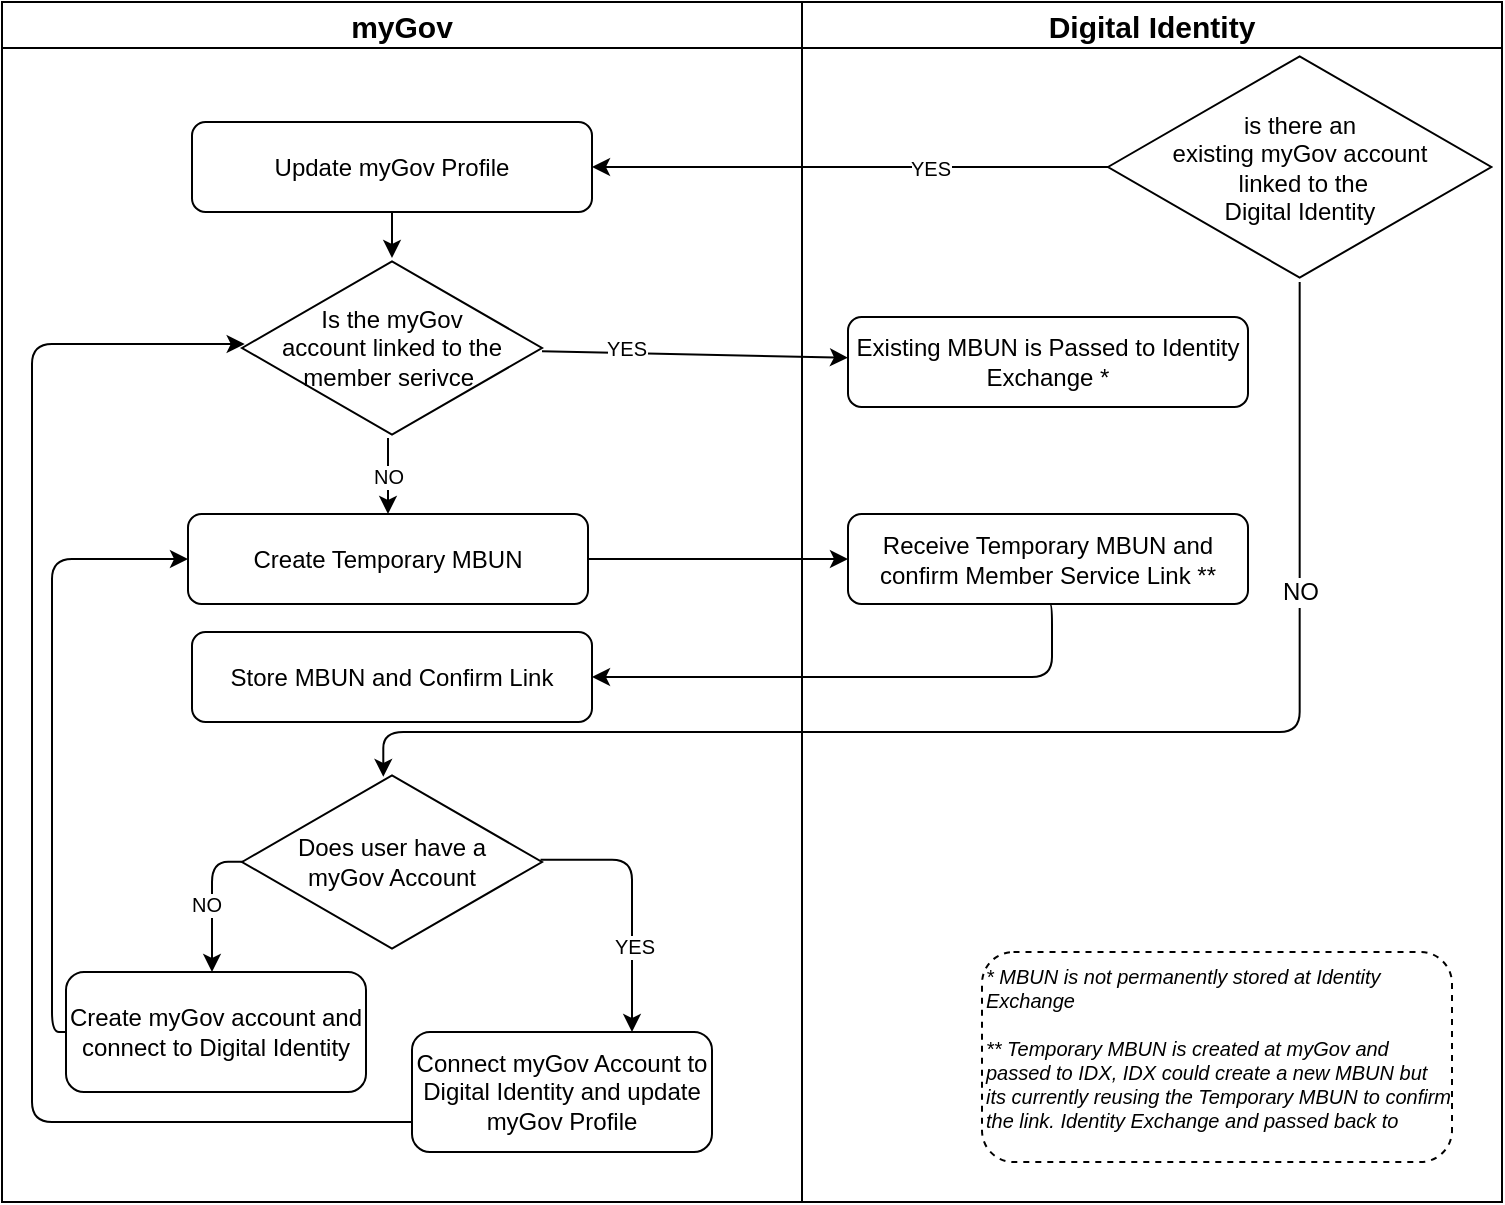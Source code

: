<mxfile pages="20">
    <diagram name="myGov-DI" id="14M0Y8m746JbzcvmuOFG">
        <mxGraphModel dx="1504" dy="856" grid="1" gridSize="10" guides="1" tooltips="1" connect="1" arrows="1" fold="1" page="1" pageScale="1" pageWidth="1169" pageHeight="827" math="0" shadow="0">
            <root>
                <mxCell id="vFd7RE8p-yk9YDAPaiBI-0"/>
                <mxCell id="vFd7RE8p-yk9YDAPaiBI-1" parent="vFd7RE8p-yk9YDAPaiBI-0"/>
                <mxCell id="r6UPKWucfZyaXqO34wC3-5" value="myGov" style="swimlane;whiteSpace=wrap;html=1;fontSize=15;" parent="vFd7RE8p-yk9YDAPaiBI-1" vertex="1">
                    <mxGeometry x="25" y="25" width="400" height="600" as="geometry"/>
                </mxCell>
                <mxCell id="ahPHH8DRMbLQYW9S1QM9-4" style="edgeStyle=none;html=1;fontSize=12;" parent="r6UPKWucfZyaXqO34wC3-5" source="r6UPKWucfZyaXqO34wC3-7" target="ahPHH8DRMbLQYW9S1QM9-1" edge="1">
                    <mxGeometry relative="1" as="geometry"/>
                </mxCell>
                <mxCell id="r6UPKWucfZyaXqO34wC3-7" value="Update myGov Profile" style="rounded=1;whiteSpace=wrap;html=1;" parent="r6UPKWucfZyaXqO34wC3-5" vertex="1">
                    <mxGeometry x="95" y="60" width="200" height="45" as="geometry"/>
                </mxCell>
                <mxCell id="ahPHH8DRMbLQYW9S1QM9-27" value="NO" style="edgeStyle=elbowEdgeStyle;html=1;entryX=0.5;entryY=0;entryDx=0;entryDy=0;fontSize=10;" parent="r6UPKWucfZyaXqO34wC3-5" source="ahPHH8DRMbLQYW9S1QM9-1" target="ahPHH8DRMbLQYW9S1QM9-6" edge="1">
                    <mxGeometry relative="1" as="geometry"/>
                </mxCell>
                <mxCell id="ahPHH8DRMbLQYW9S1QM9-1" value="Is the myGov &lt;br style=&quot;font-size: 12px;&quot;&gt;account linked to the member serivce&amp;nbsp;" style="html=1;whiteSpace=wrap;aspect=fixed;shape=isoRectangle;fontSize=12;" parent="r6UPKWucfZyaXqO34wC3-5" vertex="1">
                    <mxGeometry x="120" y="128" width="150" height="90" as="geometry"/>
                </mxCell>
                <mxCell id="ahPHH8DRMbLQYW9S1QM9-13" style="edgeStyle=elbowEdgeStyle;html=1;entryX=0.009;entryY=0.478;entryDx=0;entryDy=0;entryPerimeter=0;fontSize=12;exitX=0;exitY=0.75;exitDx=0;exitDy=0;noJump=1;elbow=vertical;" parent="r6UPKWucfZyaXqO34wC3-5" source="ahPHH8DRMbLQYW9S1QM9-8" target="ahPHH8DRMbLQYW9S1QM9-1" edge="1">
                    <mxGeometry relative="1" as="geometry">
                        <Array as="points">
                            <mxPoint x="15" y="375"/>
                            <mxPoint x="235" y="585"/>
                            <mxPoint x="55" y="385"/>
                            <mxPoint x="121" y="605"/>
                        </Array>
                    </mxGeometry>
                </mxCell>
                <mxCell id="ahPHH8DRMbLQYW9S1QM9-8" value="Connect myGov Account to Digital Identity and update myGov Profile" style="rounded=1;whiteSpace=wrap;html=1;" parent="r6UPKWucfZyaXqO34wC3-5" vertex="1">
                    <mxGeometry x="205" y="515" width="150" height="60" as="geometry"/>
                </mxCell>
                <mxCell id="ahPHH8DRMbLQYW9S1QM9-12" style="edgeStyle=elbowEdgeStyle;html=1;fontSize=12;elbow=vertical;exitX=0.008;exitY=0.498;exitDx=0;exitDy=0;exitPerimeter=0;" parent="r6UPKWucfZyaXqO34wC3-5" source="ahPHH8DRMbLQYW9S1QM9-9" edge="1">
                    <mxGeometry relative="1" as="geometry">
                        <mxPoint x="295" y="437.5" as="sourcePoint"/>
                        <mxPoint x="105" y="485" as="targetPoint"/>
                        <Array as="points">
                            <mxPoint x="105" y="430"/>
                        </Array>
                    </mxGeometry>
                </mxCell>
                <mxCell id="ahPHH8DRMbLQYW9S1QM9-28" value="NO" style="edgeLabel;html=1;align=center;verticalAlign=middle;resizable=0;points=[];fontSize=10;" parent="ahPHH8DRMbLQYW9S1QM9-12" vertex="1" connectable="0">
                    <mxGeometry x="0.037" y="-3" relative="1" as="geometry">
                        <mxPoint as="offset"/>
                    </mxGeometry>
                </mxCell>
                <mxCell id="ahPHH8DRMbLQYW9S1QM9-26" style="edgeStyle=elbowEdgeStyle;html=1;fontSize=10;exitX=0.995;exitY=0.487;exitDx=0;exitDy=0;exitPerimeter=0;" parent="r6UPKWucfZyaXqO34wC3-5" source="ahPHH8DRMbLQYW9S1QM9-9" target="ahPHH8DRMbLQYW9S1QM9-8" edge="1">
                    <mxGeometry relative="1" as="geometry">
                        <Array as="points">
                            <mxPoint x="315" y="465"/>
                        </Array>
                    </mxGeometry>
                </mxCell>
                <mxCell id="ahPHH8DRMbLQYW9S1QM9-29" value="YES" style="edgeLabel;html=1;align=center;verticalAlign=middle;resizable=0;points=[];fontSize=10;" parent="ahPHH8DRMbLQYW9S1QM9-26" vertex="1" connectable="0">
                    <mxGeometry x="0.343" y="1" relative="1" as="geometry">
                        <mxPoint as="offset"/>
                    </mxGeometry>
                </mxCell>
                <mxCell id="ahPHH8DRMbLQYW9S1QM9-9" value="Does user have a &lt;br&gt;myGov Account" style="html=1;whiteSpace=wrap;aspect=fixed;shape=isoRectangle;fontSize=12;" parent="r6UPKWucfZyaXqO34wC3-5" vertex="1">
                    <mxGeometry x="120" y="385" width="150" height="90" as="geometry"/>
                </mxCell>
                <mxCell id="ahPHH8DRMbLQYW9S1QM9-25" style="edgeStyle=elbowEdgeStyle;elbow=vertical;html=1;entryX=0;entryY=0.5;entryDx=0;entryDy=0;fontSize=10;exitX=0;exitY=0.5;exitDx=0;exitDy=0;" parent="r6UPKWucfZyaXqO34wC3-5" source="ahPHH8DRMbLQYW9S1QM9-10" target="ahPHH8DRMbLQYW9S1QM9-6" edge="1">
                    <mxGeometry relative="1" as="geometry">
                        <Array as="points">
                            <mxPoint x="25" y="445"/>
                            <mxPoint x="65" y="365"/>
                            <mxPoint x="165" y="275"/>
                        </Array>
                    </mxGeometry>
                </mxCell>
                <mxCell id="ahPHH8DRMbLQYW9S1QM9-10" value="Create myGov account and connect to Digital Identity" style="rounded=1;whiteSpace=wrap;html=1;" parent="r6UPKWucfZyaXqO34wC3-5" vertex="1">
                    <mxGeometry x="32" y="485" width="150" height="60" as="geometry"/>
                </mxCell>
                <mxCell id="ahPHH8DRMbLQYW9S1QM9-6" value="Create Temporary MBUN" style="rounded=1;whiteSpace=wrap;html=1;" parent="r6UPKWucfZyaXqO34wC3-5" vertex="1">
                    <mxGeometry x="93" y="256" width="200" height="45" as="geometry"/>
                </mxCell>
                <mxCell id="ahPHH8DRMbLQYW9S1QM9-23" value="Store MBUN and Confirm Link" style="rounded=1;whiteSpace=wrap;html=1;" parent="r6UPKWucfZyaXqO34wC3-5" vertex="1">
                    <mxGeometry x="95" y="315" width="200" height="45" as="geometry"/>
                </mxCell>
                <mxCell id="r6UPKWucfZyaXqO34wC3-6" value="Digital Identity" style="swimlane;whiteSpace=wrap;html=1;fontSize=15;" parent="vFd7RE8p-yk9YDAPaiBI-1" vertex="1">
                    <mxGeometry x="425" y="25" width="350" height="600" as="geometry"/>
                </mxCell>
                <mxCell id="ahPHH8DRMbLQYW9S1QM9-2" value="is there an &lt;br&gt;existing myGov account&lt;br&gt;&amp;nbsp;linked to the &lt;br&gt;Digital Identity" style="html=1;whiteSpace=wrap;aspect=fixed;shape=isoRectangle;fontSize=12;" parent="r6UPKWucfZyaXqO34wC3-6" vertex="1">
                    <mxGeometry x="153" y="25" width="191.67" height="115" as="geometry"/>
                </mxCell>
                <mxCell id="ahPHH8DRMbLQYW9S1QM9-0" value="Existing MBUN is Passed to Identity Exchange *" style="rounded=1;whiteSpace=wrap;html=1;" parent="r6UPKWucfZyaXqO34wC3-6" vertex="1">
                    <mxGeometry x="23" y="157.5" width="200" height="45" as="geometry"/>
                </mxCell>
                <mxCell id="ahPHH8DRMbLQYW9S1QM9-16" value="* MBUN is not permanently stored at Identity Exchange&lt;br&gt;&lt;br&gt;** Temporary MBUN is created at myGov and passed to IDX, IDX could create a new MBUN but its currently reusing the Temporary MBUN to confirm the link. Identity Exchange and passed back to&amp;nbsp;&lt;br style=&quot;font-size: 10px;&quot;&gt;&lt;br style=&quot;font-size: 10px;&quot;&gt;" style="rounded=1;whiteSpace=wrap;html=1;verticalAlign=top;align=left;dashed=1;fontStyle=2;fontSize=10;" parent="r6UPKWucfZyaXqO34wC3-6" vertex="1">
                    <mxGeometry x="90" y="475" width="235" height="105" as="geometry"/>
                </mxCell>
                <mxCell id="ahPHH8DRMbLQYW9S1QM9-21" value="Receive Temporary MBUN and confirm Member Service Link **" style="rounded=1;whiteSpace=wrap;html=1;" parent="r6UPKWucfZyaXqO34wC3-6" vertex="1">
                    <mxGeometry x="23" y="256" width="200" height="45" as="geometry"/>
                </mxCell>
                <mxCell id="ahPHH8DRMbLQYW9S1QM9-3" style="edgeStyle=none;html=1;fontSize=12;" parent="vFd7RE8p-yk9YDAPaiBI-1" source="ahPHH8DRMbLQYW9S1QM9-2" target="r6UPKWucfZyaXqO34wC3-7" edge="1">
                    <mxGeometry relative="1" as="geometry"/>
                </mxCell>
                <mxCell id="ahPHH8DRMbLQYW9S1QM9-17" value="YES" style="edgeLabel;html=1;align=center;verticalAlign=middle;resizable=0;points=[];fontSize=10;" parent="ahPHH8DRMbLQYW9S1QM9-3" vertex="1" connectable="0">
                    <mxGeometry x="-0.832" relative="1" as="geometry">
                        <mxPoint x="-68" as="offset"/>
                    </mxGeometry>
                </mxCell>
                <mxCell id="ahPHH8DRMbLQYW9S1QM9-5" style="edgeStyle=none;html=1;fontSize=12;" parent="vFd7RE8p-yk9YDAPaiBI-1" source="ahPHH8DRMbLQYW9S1QM9-1" target="ahPHH8DRMbLQYW9S1QM9-0" edge="1">
                    <mxGeometry relative="1" as="geometry"/>
                </mxCell>
                <mxCell id="ahPHH8DRMbLQYW9S1QM9-18" value="YES" style="edgeLabel;html=1;align=center;verticalAlign=middle;resizable=0;points=[];fontSize=10;" parent="ahPHH8DRMbLQYW9S1QM9-5" vertex="1" connectable="0">
                    <mxGeometry x="-0.451" y="3" relative="1" as="geometry">
                        <mxPoint as="offset"/>
                    </mxGeometry>
                </mxCell>
                <mxCell id="ahPHH8DRMbLQYW9S1QM9-15" value="NO" style="edgeStyle=elbowEdgeStyle;elbow=vertical;html=1;entryX=0.471;entryY=0.027;entryDx=0;entryDy=0;entryPerimeter=0;fontSize=12;" parent="vFd7RE8p-yk9YDAPaiBI-1" source="ahPHH8DRMbLQYW9S1QM9-2" target="ahPHH8DRMbLQYW9S1QM9-9" edge="1">
                    <mxGeometry x="-0.561" relative="1" as="geometry">
                        <mxPoint x="810.835" y="215" as="sourcePoint"/>
                        <Array as="points">
                            <mxPoint x="440" y="390"/>
                            <mxPoint x="520" y="380"/>
                        </Array>
                        <mxPoint as="offset"/>
                    </mxGeometry>
                </mxCell>
                <mxCell id="ahPHH8DRMbLQYW9S1QM9-22" style="edgeStyle=elbowEdgeStyle;elbow=vertical;html=1;fontSize=10;" parent="vFd7RE8p-yk9YDAPaiBI-1" source="ahPHH8DRMbLQYW9S1QM9-6" target="ahPHH8DRMbLQYW9S1QM9-21" edge="1">
                    <mxGeometry relative="1" as="geometry"/>
                </mxCell>
                <mxCell id="ahPHH8DRMbLQYW9S1QM9-24" style="edgeStyle=elbowEdgeStyle;html=1;entryX=1;entryY=0.5;entryDx=0;entryDy=0;fontSize=10;exitX=0.5;exitY=1;exitDx=0;exitDy=0;" parent="vFd7RE8p-yk9YDAPaiBI-1" source="ahPHH8DRMbLQYW9S1QM9-21" target="ahPHH8DRMbLQYW9S1QM9-23" edge="1">
                    <mxGeometry relative="1" as="geometry">
                        <Array as="points">
                            <mxPoint x="550" y="350"/>
                        </Array>
                    </mxGeometry>
                </mxCell>
            </root>
        </mxGraphModel>
    </diagram>
</mxfile>